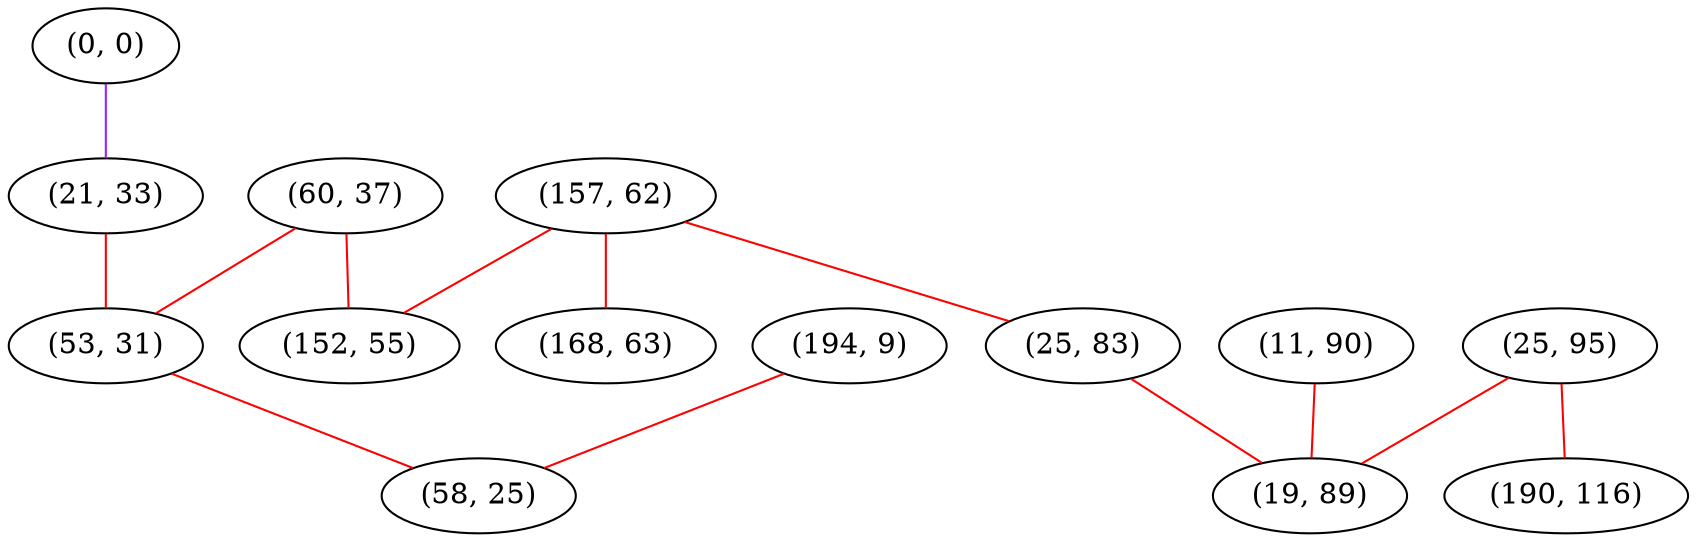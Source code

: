 graph "" {
"(60, 37)";
"(0, 0)";
"(194, 9)";
"(25, 95)";
"(157, 62)";
"(190, 116)";
"(25, 83)";
"(168, 63)";
"(11, 90)";
"(19, 89)";
"(152, 55)";
"(21, 33)";
"(53, 31)";
"(58, 25)";
"(60, 37)" -- "(53, 31)"  [color=red, key=0, weight=1];
"(60, 37)" -- "(152, 55)"  [color=red, key=0, weight=1];
"(0, 0)" -- "(21, 33)"  [color=purple, key=0, weight=4];
"(194, 9)" -- "(58, 25)"  [color=red, key=0, weight=1];
"(25, 95)" -- "(190, 116)"  [color=red, key=0, weight=1];
"(25, 95)" -- "(19, 89)"  [color=red, key=0, weight=1];
"(157, 62)" -- "(25, 83)"  [color=red, key=0, weight=1];
"(157, 62)" -- "(152, 55)"  [color=red, key=0, weight=1];
"(157, 62)" -- "(168, 63)"  [color=red, key=0, weight=1];
"(25, 83)" -- "(19, 89)"  [color=red, key=0, weight=1];
"(11, 90)" -- "(19, 89)"  [color=red, key=0, weight=1];
"(21, 33)" -- "(53, 31)"  [color=red, key=0, weight=1];
"(53, 31)" -- "(58, 25)"  [color=red, key=0, weight=1];
}
